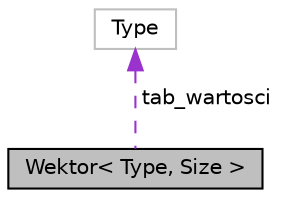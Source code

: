 digraph "Wektor&lt; Type, Size &gt;"
{
  edge [fontname="Helvetica",fontsize="10",labelfontname="Helvetica",labelfontsize="10"];
  node [fontname="Helvetica",fontsize="10",shape=record];
  Node1 [label="Wektor\< Type, Size \>",height=0.2,width=0.4,color="black", fillcolor="grey75", style="filled", fontcolor="black"];
  Node2 -> Node1 [dir="back",color="darkorchid3",fontsize="10",style="dashed",label=" tab_wartosci" ,fontname="Helvetica"];
  Node2 [label="Type",height=0.2,width=0.4,color="grey75", fillcolor="white", style="filled"];
}
